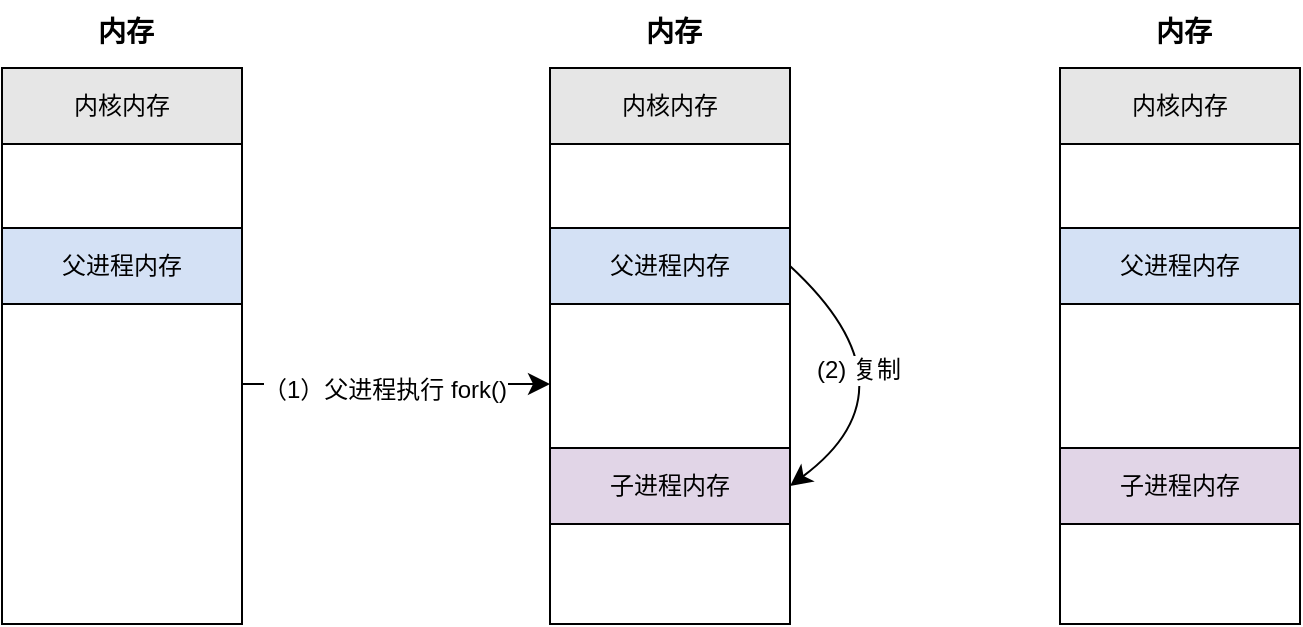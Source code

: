 <mxfile version="28.1.1">
  <diagram name="第 1 页" id="fpqOT7UR9rjVNyNZmZAq">
    <mxGraphModel dx="1063" dy="358" grid="0" gridSize="10" guides="1" tooltips="1" connect="1" arrows="1" fold="1" page="0" pageScale="1" pageWidth="827" pageHeight="1169" math="0" shadow="0">
      <root>
        <mxCell id="0" />
        <mxCell id="1" parent="0" />
        <mxCell id="-0b9yfG9RK5piMWwZnRU-2" value="内核内存" style="rounded=0;whiteSpace=wrap;html=1;fillColor=#E6E6E6;" vertex="1" parent="1">
          <mxGeometry x="-174" y="128" width="120" height="38" as="geometry" />
        </mxCell>
        <mxCell id="-0b9yfG9RK5piMWwZnRU-20" style="edgeStyle=none;curved=1;rounded=0;orthogonalLoop=1;jettySize=auto;html=1;entryX=0;entryY=0.5;entryDx=0;entryDy=0;fontSize=12;startSize=8;endSize=8;" edge="1" parent="1" source="-0b9yfG9RK5piMWwZnRU-5" target="-0b9yfG9RK5piMWwZnRU-12">
          <mxGeometry relative="1" as="geometry" />
        </mxCell>
        <mxCell id="-0b9yfG9RK5piMWwZnRU-21" value="（1）父进程执行 fork()" style="edgeLabel;html=1;align=center;verticalAlign=middle;resizable=0;points=[];fontSize=12;" vertex="1" connectable="0" parent="-0b9yfG9RK5piMWwZnRU-20">
          <mxGeometry x="-0.075" y="-3" relative="1" as="geometry">
            <mxPoint as="offset" />
          </mxGeometry>
        </mxCell>
        <mxCell id="-0b9yfG9RK5piMWwZnRU-5" value="" style="rounded=0;whiteSpace=wrap;html=1;" vertex="1" parent="1">
          <mxGeometry x="-174" y="166" width="120" height="240" as="geometry" />
        </mxCell>
        <mxCell id="-0b9yfG9RK5piMWwZnRU-7" value="父进程内存" style="rounded=0;whiteSpace=wrap;html=1;fillColor=#D4E1F5;" vertex="1" parent="1">
          <mxGeometry x="-174" y="208" width="120" height="38" as="geometry" />
        </mxCell>
        <mxCell id="-0b9yfG9RK5piMWwZnRU-10" value="&lt;font style=&quot;font-size: 14px;&quot;&gt;&lt;b&gt;内存&lt;/b&gt;&lt;/font&gt;" style="text;strokeColor=none;fillColor=none;html=1;align=center;verticalAlign=middle;whiteSpace=wrap;rounded=0;fontSize=16;" vertex="1" parent="1">
          <mxGeometry x="-142" y="94" width="60" height="30" as="geometry" />
        </mxCell>
        <mxCell id="-0b9yfG9RK5piMWwZnRU-11" value="内核内存" style="rounded=0;whiteSpace=wrap;html=1;fillColor=#E6E6E6;" vertex="1" parent="1">
          <mxGeometry x="100" y="128" width="120" height="38" as="geometry" />
        </mxCell>
        <mxCell id="-0b9yfG9RK5piMWwZnRU-12" value="" style="rounded=0;whiteSpace=wrap;html=1;" vertex="1" parent="1">
          <mxGeometry x="100" y="166" width="120" height="240" as="geometry" />
        </mxCell>
        <mxCell id="-0b9yfG9RK5piMWwZnRU-18" style="edgeStyle=none;curved=1;rounded=0;orthogonalLoop=1;jettySize=auto;html=1;entryX=1;entryY=0.5;entryDx=0;entryDy=0;fontSize=12;startSize=8;endSize=8;exitX=1;exitY=0.5;exitDx=0;exitDy=0;" edge="1" parent="1" source="-0b9yfG9RK5piMWwZnRU-13" target="-0b9yfG9RK5piMWwZnRU-17">
          <mxGeometry relative="1" as="geometry">
            <Array as="points">
              <mxPoint x="286" y="288" />
            </Array>
          </mxGeometry>
        </mxCell>
        <mxCell id="-0b9yfG9RK5piMWwZnRU-19" value="(2) 复制" style="edgeLabel;html=1;align=center;verticalAlign=middle;resizable=0;points=[];fontSize=12;" vertex="1" connectable="0" parent="-0b9yfG9RK5piMWwZnRU-18">
          <mxGeometry x="-0.3" y="-15" relative="1" as="geometry">
            <mxPoint as="offset" />
          </mxGeometry>
        </mxCell>
        <mxCell id="-0b9yfG9RK5piMWwZnRU-13" value="父进程内存" style="rounded=0;whiteSpace=wrap;html=1;fillColor=#D4E1F5;" vertex="1" parent="1">
          <mxGeometry x="100" y="208" width="120" height="38" as="geometry" />
        </mxCell>
        <mxCell id="-0b9yfG9RK5piMWwZnRU-14" value="&lt;font style=&quot;font-size: 14px;&quot;&gt;&lt;b&gt;内存&lt;/b&gt;&lt;/font&gt;" style="text;strokeColor=none;fillColor=none;html=1;align=center;verticalAlign=middle;whiteSpace=wrap;rounded=0;fontSize=16;" vertex="1" parent="1">
          <mxGeometry x="132" y="94" width="60" height="30" as="geometry" />
        </mxCell>
        <mxCell id="-0b9yfG9RK5piMWwZnRU-17" value="子进程内存" style="rounded=0;whiteSpace=wrap;html=1;fillColor=#E1D5E7;" vertex="1" parent="1">
          <mxGeometry x="100" y="318" width="120" height="38" as="geometry" />
        </mxCell>
        <mxCell id="-0b9yfG9RK5piMWwZnRU-22" value="内核内存" style="rounded=0;whiteSpace=wrap;html=1;fillColor=#E6E6E6;" vertex="1" parent="1">
          <mxGeometry x="355" y="128" width="120" height="38" as="geometry" />
        </mxCell>
        <mxCell id="-0b9yfG9RK5piMWwZnRU-23" value="" style="rounded=0;whiteSpace=wrap;html=1;" vertex="1" parent="1">
          <mxGeometry x="355" y="166" width="120" height="240" as="geometry" />
        </mxCell>
        <mxCell id="-0b9yfG9RK5piMWwZnRU-24" value="父进程内存" style="rounded=0;whiteSpace=wrap;html=1;fillColor=#D4E1F5;" vertex="1" parent="1">
          <mxGeometry x="355" y="208" width="120" height="38" as="geometry" />
        </mxCell>
        <mxCell id="-0b9yfG9RK5piMWwZnRU-25" value="&lt;font style=&quot;font-size: 14px;&quot;&gt;&lt;b&gt;内存&lt;/b&gt;&lt;/font&gt;" style="text;strokeColor=none;fillColor=none;html=1;align=center;verticalAlign=middle;whiteSpace=wrap;rounded=0;fontSize=16;" vertex="1" parent="1">
          <mxGeometry x="387" y="94" width="60" height="30" as="geometry" />
        </mxCell>
        <mxCell id="-0b9yfG9RK5piMWwZnRU-26" value="子进程内存" style="rounded=0;whiteSpace=wrap;html=1;fillColor=#E1D5E7;" vertex="1" parent="1">
          <mxGeometry x="355" y="318" width="120" height="38" as="geometry" />
        </mxCell>
      </root>
    </mxGraphModel>
  </diagram>
</mxfile>
